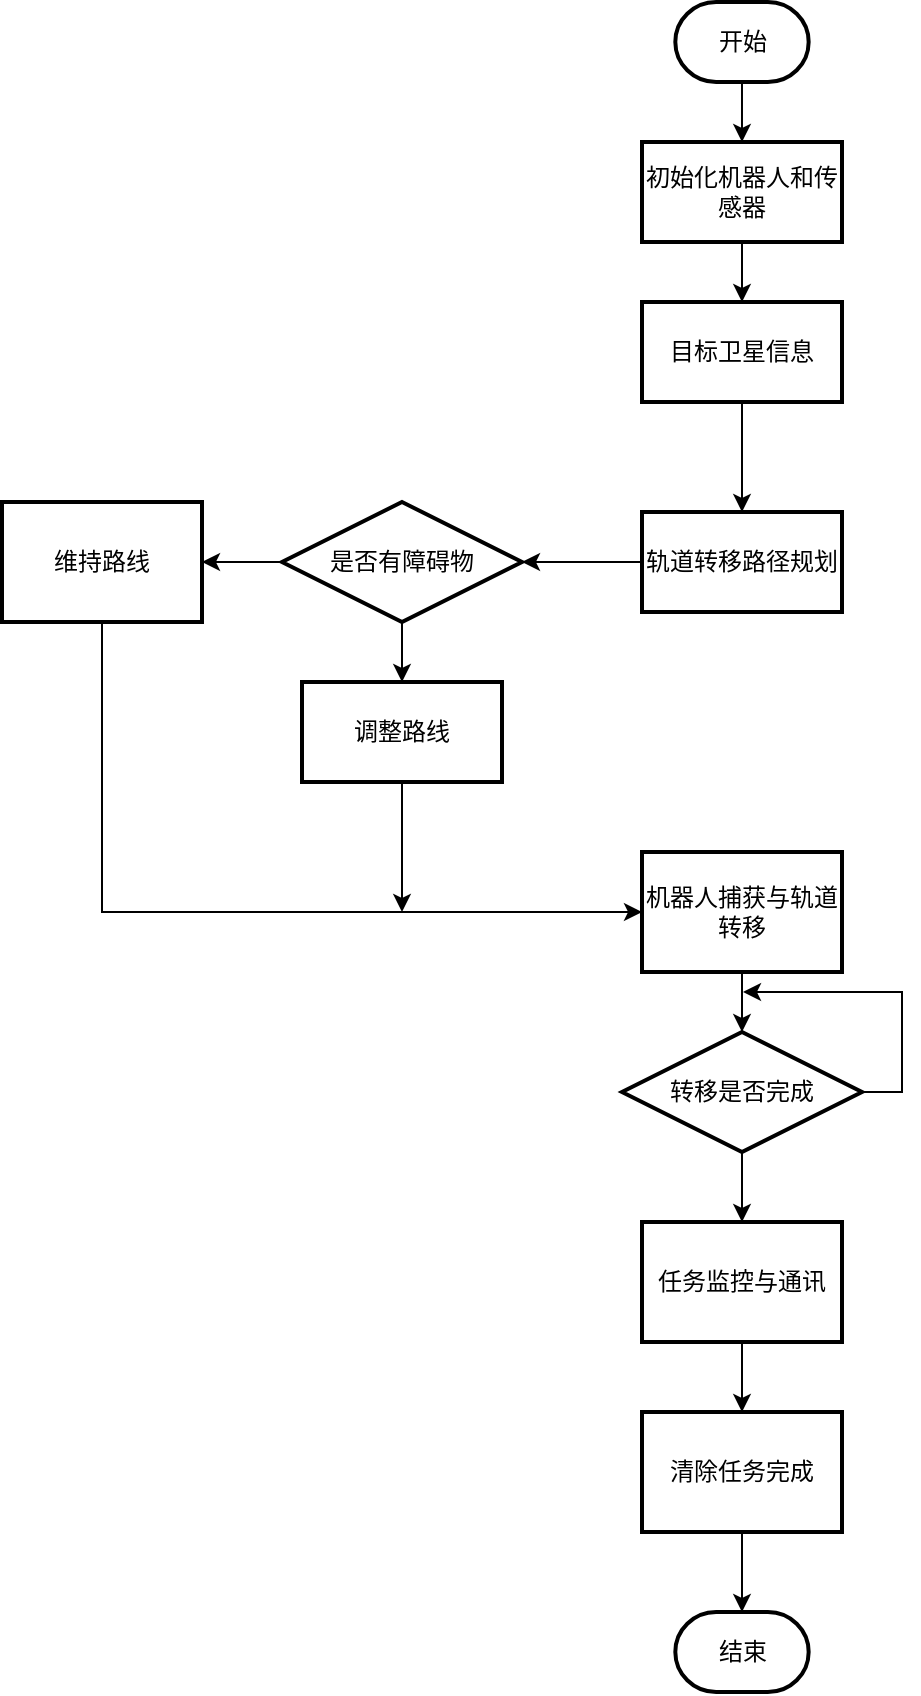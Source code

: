<mxfile version="24.7.17">
  <diagram name="Page-1" id="QLF-LarDQt3AmGQMSmLy">
    <mxGraphModel dx="1595" dy="1131" grid="1" gridSize="10" guides="1" tooltips="1" connect="1" arrows="1" fold="1" page="1" pageScale="1" pageWidth="827" pageHeight="1169" math="0" shadow="0">
      <root>
        <mxCell id="0" />
        <mxCell id="1" parent="0" />
        <mxCell id="afKLm_PC3EemGSfm7CoD-16" style="edgeStyle=orthogonalEdgeStyle;rounded=0;orthogonalLoop=1;jettySize=auto;html=1;exitX=0.5;exitY=1;exitDx=0;exitDy=0;entryX=0.5;entryY=0;entryDx=0;entryDy=0;" edge="1" parent="1" source="afKLm_PC3EemGSfm7CoD-2" target="afKLm_PC3EemGSfm7CoD-3">
          <mxGeometry relative="1" as="geometry" />
        </mxCell>
        <mxCell id="afKLm_PC3EemGSfm7CoD-2" value="&lt;font&gt;初始化机器人和传感器&lt;/font&gt;" style="rounded=0;whiteSpace=wrap;html=1;strokeWidth=2;fontFamily=STZhongsong;" vertex="1" parent="1">
          <mxGeometry x="320" y="160" width="100" height="50" as="geometry" />
        </mxCell>
        <mxCell id="afKLm_PC3EemGSfm7CoD-17" style="edgeStyle=orthogonalEdgeStyle;rounded=0;orthogonalLoop=1;jettySize=auto;html=1;exitX=0.5;exitY=1;exitDx=0;exitDy=0;entryX=0.5;entryY=0;entryDx=0;entryDy=0;" edge="1" parent="1" source="afKLm_PC3EemGSfm7CoD-3" target="afKLm_PC3EemGSfm7CoD-4">
          <mxGeometry relative="1" as="geometry" />
        </mxCell>
        <mxCell id="afKLm_PC3EemGSfm7CoD-3" value="&lt;font&gt;目标卫星信息&lt;/font&gt;&lt;span style=&quot;color: rgba(0, 0, 0, 0); font-size: 0px; text-align: start; text-wrap-mode: nowrap;&quot;&gt;%3CmxGraphModel%3E%3Croot%3E%3CmxCell%20id%3D%220%22%2F%3E%3CmxCell%20id%3D%221%22%20parent%3D%220%22%2F%3E%3CmxCell%20id%3D%222%22%20value%3D%22%26lt%3Bfont%20face%3D%26quot%3BSTZhongsong%26quot%3B%26gt%3B%E5%88%9D%E5%A7%8B%E5%8C%96%E6%9C%BA%E5%99%A8%E4%BA%BA%E5%92%8C%E4%BC%A0%E6%84%9F%E5%99%A8%26lt%3B%2Ffont%26gt%3B%22%20style%3D%22rounded%3D0%3BwhiteSpace%3Dwrap%3Bhtml%3D1%3B%22%20vertex%3D%221%22%20parent%3D%221%22%3E%3CmxGeometry%20x%3D%2240%22%20y%3D%22160%22%20width%3D%22100%22%20height%3D%2260%22%20as%3D%22geometry%22%2F%3E%3C%2FmxCell%3E%3C%2Froot%3E%3C%2FmxGraphModel%3E&lt;/span&gt;" style="rounded=0;whiteSpace=wrap;html=1;strokeWidth=2;fontFamily=STZhongsong;" vertex="1" parent="1">
          <mxGeometry x="320" y="240" width="100" height="50" as="geometry" />
        </mxCell>
        <mxCell id="afKLm_PC3EemGSfm7CoD-33" style="edgeStyle=orthogonalEdgeStyle;rounded=0;orthogonalLoop=1;jettySize=auto;html=1;exitX=0;exitY=0.5;exitDx=0;exitDy=0;entryX=1;entryY=0.5;entryDx=0;entryDy=0;" edge="1" parent="1" source="afKLm_PC3EemGSfm7CoD-4" target="afKLm_PC3EemGSfm7CoD-9">
          <mxGeometry relative="1" as="geometry" />
        </mxCell>
        <mxCell id="afKLm_PC3EemGSfm7CoD-4" value="&lt;font&gt;轨道转移路径规划&lt;/font&gt;" style="rounded=0;whiteSpace=wrap;html=1;strokeWidth=2;fontFamily=STZhongsong;" vertex="1" parent="1">
          <mxGeometry x="320" y="345" width="100" height="50" as="geometry" />
        </mxCell>
        <mxCell id="afKLm_PC3EemGSfm7CoD-38" style="edgeStyle=orthogonalEdgeStyle;rounded=0;orthogonalLoop=1;jettySize=auto;html=1;exitX=0.5;exitY=1;exitDx=0;exitDy=0;" edge="1" parent="1" source="afKLm_PC3EemGSfm7CoD-5">
          <mxGeometry relative="1" as="geometry">
            <mxPoint x="200" y="545" as="targetPoint" />
          </mxGeometry>
        </mxCell>
        <mxCell id="afKLm_PC3EemGSfm7CoD-5" value="&lt;font&gt;调整路线&lt;/font&gt;" style="rounded=0;whiteSpace=wrap;html=1;strokeWidth=2;fontFamily=STZhongsong;" vertex="1" parent="1">
          <mxGeometry x="150" y="430" width="100" height="50" as="geometry" />
        </mxCell>
        <mxCell id="afKLm_PC3EemGSfm7CoD-37" style="edgeStyle=orthogonalEdgeStyle;rounded=0;orthogonalLoop=1;jettySize=auto;html=1;exitX=0.5;exitY=1;exitDx=0;exitDy=0;entryX=0;entryY=0.5;entryDx=0;entryDy=0;" edge="1" parent="1" source="afKLm_PC3EemGSfm7CoD-6" target="afKLm_PC3EemGSfm7CoD-7">
          <mxGeometry relative="1" as="geometry" />
        </mxCell>
        <mxCell id="afKLm_PC3EemGSfm7CoD-6" value="&lt;font&gt;维持路线&lt;/font&gt;" style="rounded=0;whiteSpace=wrap;html=1;strokeWidth=2;fontFamily=STZhongsong;" vertex="1" parent="1">
          <mxGeometry y="340" width="100" height="60" as="geometry" />
        </mxCell>
        <mxCell id="afKLm_PC3EemGSfm7CoD-27" style="edgeStyle=orthogonalEdgeStyle;rounded=0;orthogonalLoop=1;jettySize=auto;html=1;exitX=0.5;exitY=1;exitDx=0;exitDy=0;entryX=0.5;entryY=0;entryDx=0;entryDy=0;" edge="1" parent="1" source="afKLm_PC3EemGSfm7CoD-7" target="afKLm_PC3EemGSfm7CoD-8">
          <mxGeometry relative="1" as="geometry" />
        </mxCell>
        <mxCell id="afKLm_PC3EemGSfm7CoD-7" value="&lt;font&gt;机器人捕获与轨道转移&lt;/font&gt;" style="rounded=0;whiteSpace=wrap;html=1;strokeWidth=2;fontFamily=STZhongsong;" vertex="1" parent="1">
          <mxGeometry x="320" y="515" width="100" height="60" as="geometry" />
        </mxCell>
        <mxCell id="afKLm_PC3EemGSfm7CoD-28" style="edgeStyle=orthogonalEdgeStyle;rounded=0;orthogonalLoop=1;jettySize=auto;html=1;exitX=1;exitY=0.5;exitDx=0;exitDy=0;" edge="1" parent="1" source="afKLm_PC3EemGSfm7CoD-8">
          <mxGeometry relative="1" as="geometry">
            <mxPoint x="370" y="585" as="targetPoint" />
          </mxGeometry>
        </mxCell>
        <mxCell id="afKLm_PC3EemGSfm7CoD-30" style="edgeStyle=orthogonalEdgeStyle;rounded=0;orthogonalLoop=1;jettySize=auto;html=1;exitX=0.5;exitY=1;exitDx=0;exitDy=0;entryX=0.5;entryY=0;entryDx=0;entryDy=0;" edge="1" parent="1" source="afKLm_PC3EemGSfm7CoD-8" target="afKLm_PC3EemGSfm7CoD-10">
          <mxGeometry relative="1" as="geometry" />
        </mxCell>
        <mxCell id="afKLm_PC3EemGSfm7CoD-8" value="&lt;font&gt;转移是否完成&lt;/font&gt;" style="rhombus;whiteSpace=wrap;html=1;strokeWidth=2;fontFamily=STZhongsong;" vertex="1" parent="1">
          <mxGeometry x="310" y="605" width="120" height="60" as="geometry" />
        </mxCell>
        <mxCell id="afKLm_PC3EemGSfm7CoD-34" style="edgeStyle=orthogonalEdgeStyle;rounded=0;orthogonalLoop=1;jettySize=auto;html=1;exitX=0;exitY=0.5;exitDx=0;exitDy=0;entryX=1;entryY=0.5;entryDx=0;entryDy=0;" edge="1" parent="1" source="afKLm_PC3EemGSfm7CoD-9" target="afKLm_PC3EemGSfm7CoD-6">
          <mxGeometry relative="1" as="geometry" />
        </mxCell>
        <mxCell id="afKLm_PC3EemGSfm7CoD-36" style="edgeStyle=orthogonalEdgeStyle;rounded=0;orthogonalLoop=1;jettySize=auto;html=1;exitX=0.5;exitY=1;exitDx=0;exitDy=0;entryX=0.5;entryY=0;entryDx=0;entryDy=0;" edge="1" parent="1" source="afKLm_PC3EemGSfm7CoD-9" target="afKLm_PC3EemGSfm7CoD-5">
          <mxGeometry relative="1" as="geometry" />
        </mxCell>
        <mxCell id="afKLm_PC3EemGSfm7CoD-9" value="&lt;font&gt;是否有障碍物&lt;/font&gt;" style="rhombus;whiteSpace=wrap;html=1;strokeWidth=2;fontFamily=STZhongsong;" vertex="1" parent="1">
          <mxGeometry x="140" y="340" width="120" height="60" as="geometry" />
        </mxCell>
        <mxCell id="afKLm_PC3EemGSfm7CoD-31" style="edgeStyle=orthogonalEdgeStyle;rounded=0;orthogonalLoop=1;jettySize=auto;html=1;exitX=0.5;exitY=1;exitDx=0;exitDy=0;entryX=0.5;entryY=0;entryDx=0;entryDy=0;" edge="1" parent="1" source="afKLm_PC3EemGSfm7CoD-10" target="afKLm_PC3EemGSfm7CoD-11">
          <mxGeometry relative="1" as="geometry" />
        </mxCell>
        <mxCell id="afKLm_PC3EemGSfm7CoD-10" value="&lt;font&gt;任务监控与通讯&lt;/font&gt;" style="rounded=0;whiteSpace=wrap;html=1;strokeWidth=2;fontFamily=STZhongsong;" vertex="1" parent="1">
          <mxGeometry x="320" y="700" width="100" height="60" as="geometry" />
        </mxCell>
        <mxCell id="afKLm_PC3EemGSfm7CoD-11" value="&lt;font&gt;清除任务完成&lt;/font&gt;" style="rounded=0;whiteSpace=wrap;html=1;strokeWidth=2;fontFamily=STZhongsong;" vertex="1" parent="1">
          <mxGeometry x="320" y="795" width="100" height="60" as="geometry" />
        </mxCell>
        <mxCell id="afKLm_PC3EemGSfm7CoD-14" value="结束" style="strokeWidth=2;html=1;shape=mxgraph.flowchart.terminator;whiteSpace=wrap;fontFamily=STZhongsong;" vertex="1" parent="1">
          <mxGeometry x="336.66" y="895" width="66.67" height="40" as="geometry" />
        </mxCell>
        <mxCell id="afKLm_PC3EemGSfm7CoD-26" style="edgeStyle=orthogonalEdgeStyle;rounded=0;orthogonalLoop=1;jettySize=auto;html=1;exitX=0.5;exitY=1;exitDx=0;exitDy=0;exitPerimeter=0;entryX=0.5;entryY=0;entryDx=0;entryDy=0;" edge="1" parent="1" source="afKLm_PC3EemGSfm7CoD-25" target="afKLm_PC3EemGSfm7CoD-2">
          <mxGeometry relative="1" as="geometry" />
        </mxCell>
        <mxCell id="afKLm_PC3EemGSfm7CoD-25" value="开始" style="strokeWidth=2;html=1;shape=mxgraph.flowchart.terminator;whiteSpace=wrap;fontFamily=STZhongsong;" vertex="1" parent="1">
          <mxGeometry x="336.66" y="90" width="66.67" height="40" as="geometry" />
        </mxCell>
        <mxCell id="afKLm_PC3EemGSfm7CoD-32" style="edgeStyle=orthogonalEdgeStyle;rounded=0;orthogonalLoop=1;jettySize=auto;html=1;exitX=0.5;exitY=1;exitDx=0;exitDy=0;entryX=0.5;entryY=0;entryDx=0;entryDy=0;entryPerimeter=0;" edge="1" parent="1" source="afKLm_PC3EemGSfm7CoD-11" target="afKLm_PC3EemGSfm7CoD-14">
          <mxGeometry relative="1" as="geometry" />
        </mxCell>
      </root>
    </mxGraphModel>
  </diagram>
</mxfile>
